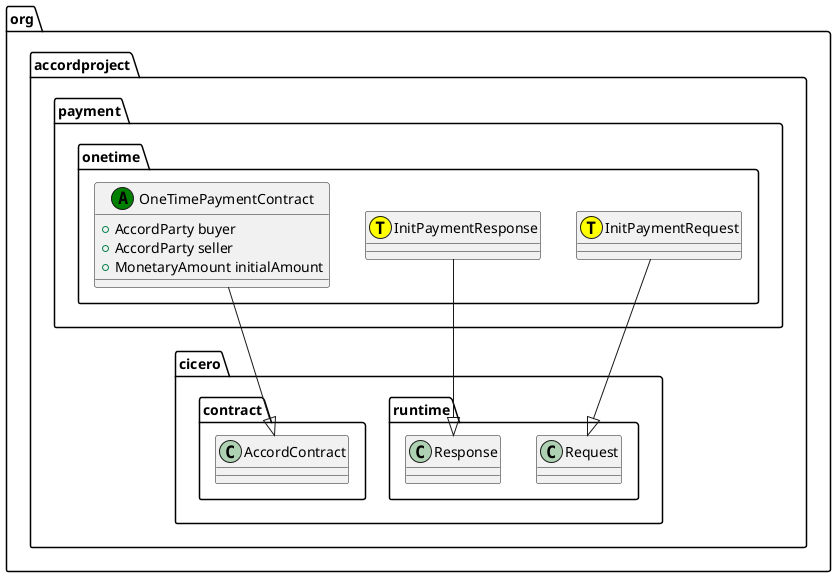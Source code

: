 @startuml
class org.accordproject.payment.onetime.InitPaymentRequest << (T,yellow) >> {
}
org.accordproject.payment.onetime.InitPaymentRequest --|> org.accordproject.cicero.runtime.Request
class org.accordproject.payment.onetime.InitPaymentResponse << (T,yellow) >> {
}
org.accordproject.payment.onetime.InitPaymentResponse --|> org.accordproject.cicero.runtime.Response
class org.accordproject.payment.onetime.OneTimePaymentContract << (A,green) >> {
   + AccordParty buyer
   + AccordParty seller
   + MonetaryAmount initialAmount
}
org.accordproject.payment.onetime.OneTimePaymentContract --|> org.accordproject.cicero.contract.AccordContract
@enduml
